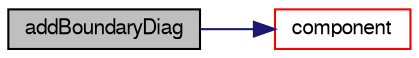 digraph "addBoundaryDiag"
{
  bgcolor="transparent";
  edge [fontname="FreeSans",fontsize="10",labelfontname="FreeSans",labelfontsize="10"];
  node [fontname="FreeSans",fontsize="10",shape=record];
  rankdir="LR";
  Node565 [label="addBoundaryDiag",height=0.2,width=0.4,color="black", fillcolor="grey75", style="filled", fontcolor="black"];
  Node565 -> Node566 [color="midnightblue",fontsize="10",style="solid",fontname="FreeSans"];
  Node566 [label="component",height=0.2,width=0.4,color="red",URL="$a12539.html#a286344c03747467abc2d140a4416fc5b"];
}

